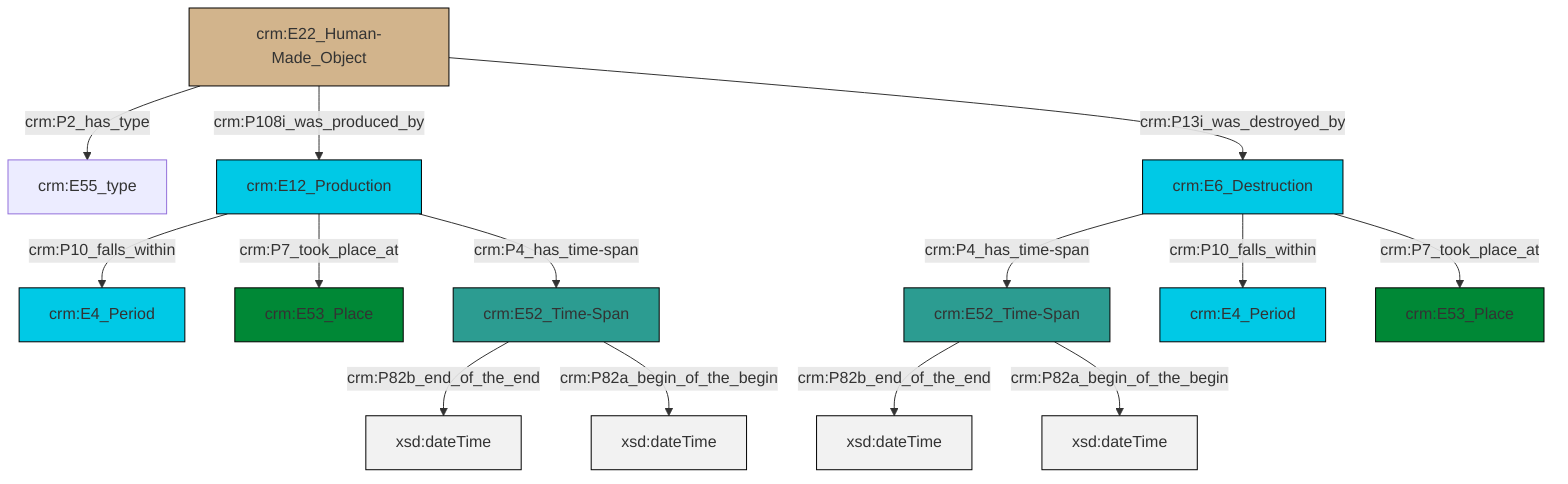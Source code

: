 graph TD
classDef Literal fill:#f2f2f2,stroke:#000000;
classDef CRM_Entity fill:#FFFFFF,stroke:#000000;
classDef Temporal_Entity fill:#00C9E6, stroke:#000000;
classDef Type fill:#E18312, stroke:#000000;
classDef Time-Span fill:#2C9C91, stroke:#000000;
classDef Appellation fill:#FFEB7F, stroke:#000000;
classDef Place fill:#008836, stroke:#000000;
classDef Persistent_Item fill:#B266B2, stroke:#000000;
classDef Conceptual_Object fill:#FFD700, stroke:#000000;
classDef Physical_Thing fill:#D2B48C, stroke:#000000;
classDef Actor fill:#f58aad, stroke:#000000;
classDef PC_Classes fill:#4ce600, stroke:#000000;
classDef Multi fill:#cccccc,stroke:#000000;

6["crm:E12_Production"]:::Temporal_Entity -->|crm:P10_falls_within| 7["crm:E4_Period"]:::Temporal_Entity
0["crm:E22_Human-Made_Object"]:::Physical_Thing -->|crm:P2_has_type| 11["crm:E55_type"]:::Default
6["crm:E12_Production"]:::Temporal_Entity -->|crm:P7_took_place_at| 12["crm:E53_Place"]:::Place
13["crm:E6_Destruction"]:::Temporal_Entity -->|crm:P4_has_time-span| 14["crm:E52_Time-Span"]:::Time-Span
0["crm:E22_Human-Made_Object"]:::Physical_Thing -->|crm:P108i_was_produced_by| 6["crm:E12_Production"]:::Temporal_Entity
6["crm:E12_Production"]:::Temporal_Entity -->|crm:P4_has_time-span| 8["crm:E52_Time-Span"]:::Time-Span
0["crm:E22_Human-Made_Object"]:::Physical_Thing -->|crm:P13i_was_destroyed_by| 13["crm:E6_Destruction"]:::Temporal_Entity
8["crm:E52_Time-Span"]:::Time-Span -->|crm:P82b_end_of_the_end| 18[xsd:dateTime]:::Literal
14["crm:E52_Time-Span"]:::Time-Span -->|crm:P82b_end_of_the_end| 19[xsd:dateTime]:::Literal
13["crm:E6_Destruction"]:::Temporal_Entity -->|crm:P10_falls_within| 2["crm:E4_Period"]:::Temporal_Entity
13["crm:E6_Destruction"]:::Temporal_Entity -->|crm:P7_took_place_at| 4["crm:E53_Place"]:::Place
8["crm:E52_Time-Span"]:::Time-Span -->|crm:P82a_begin_of_the_begin| 22[xsd:dateTime]:::Literal
14["crm:E52_Time-Span"]:::Time-Span -->|crm:P82a_begin_of_the_begin| 23[xsd:dateTime]:::Literal